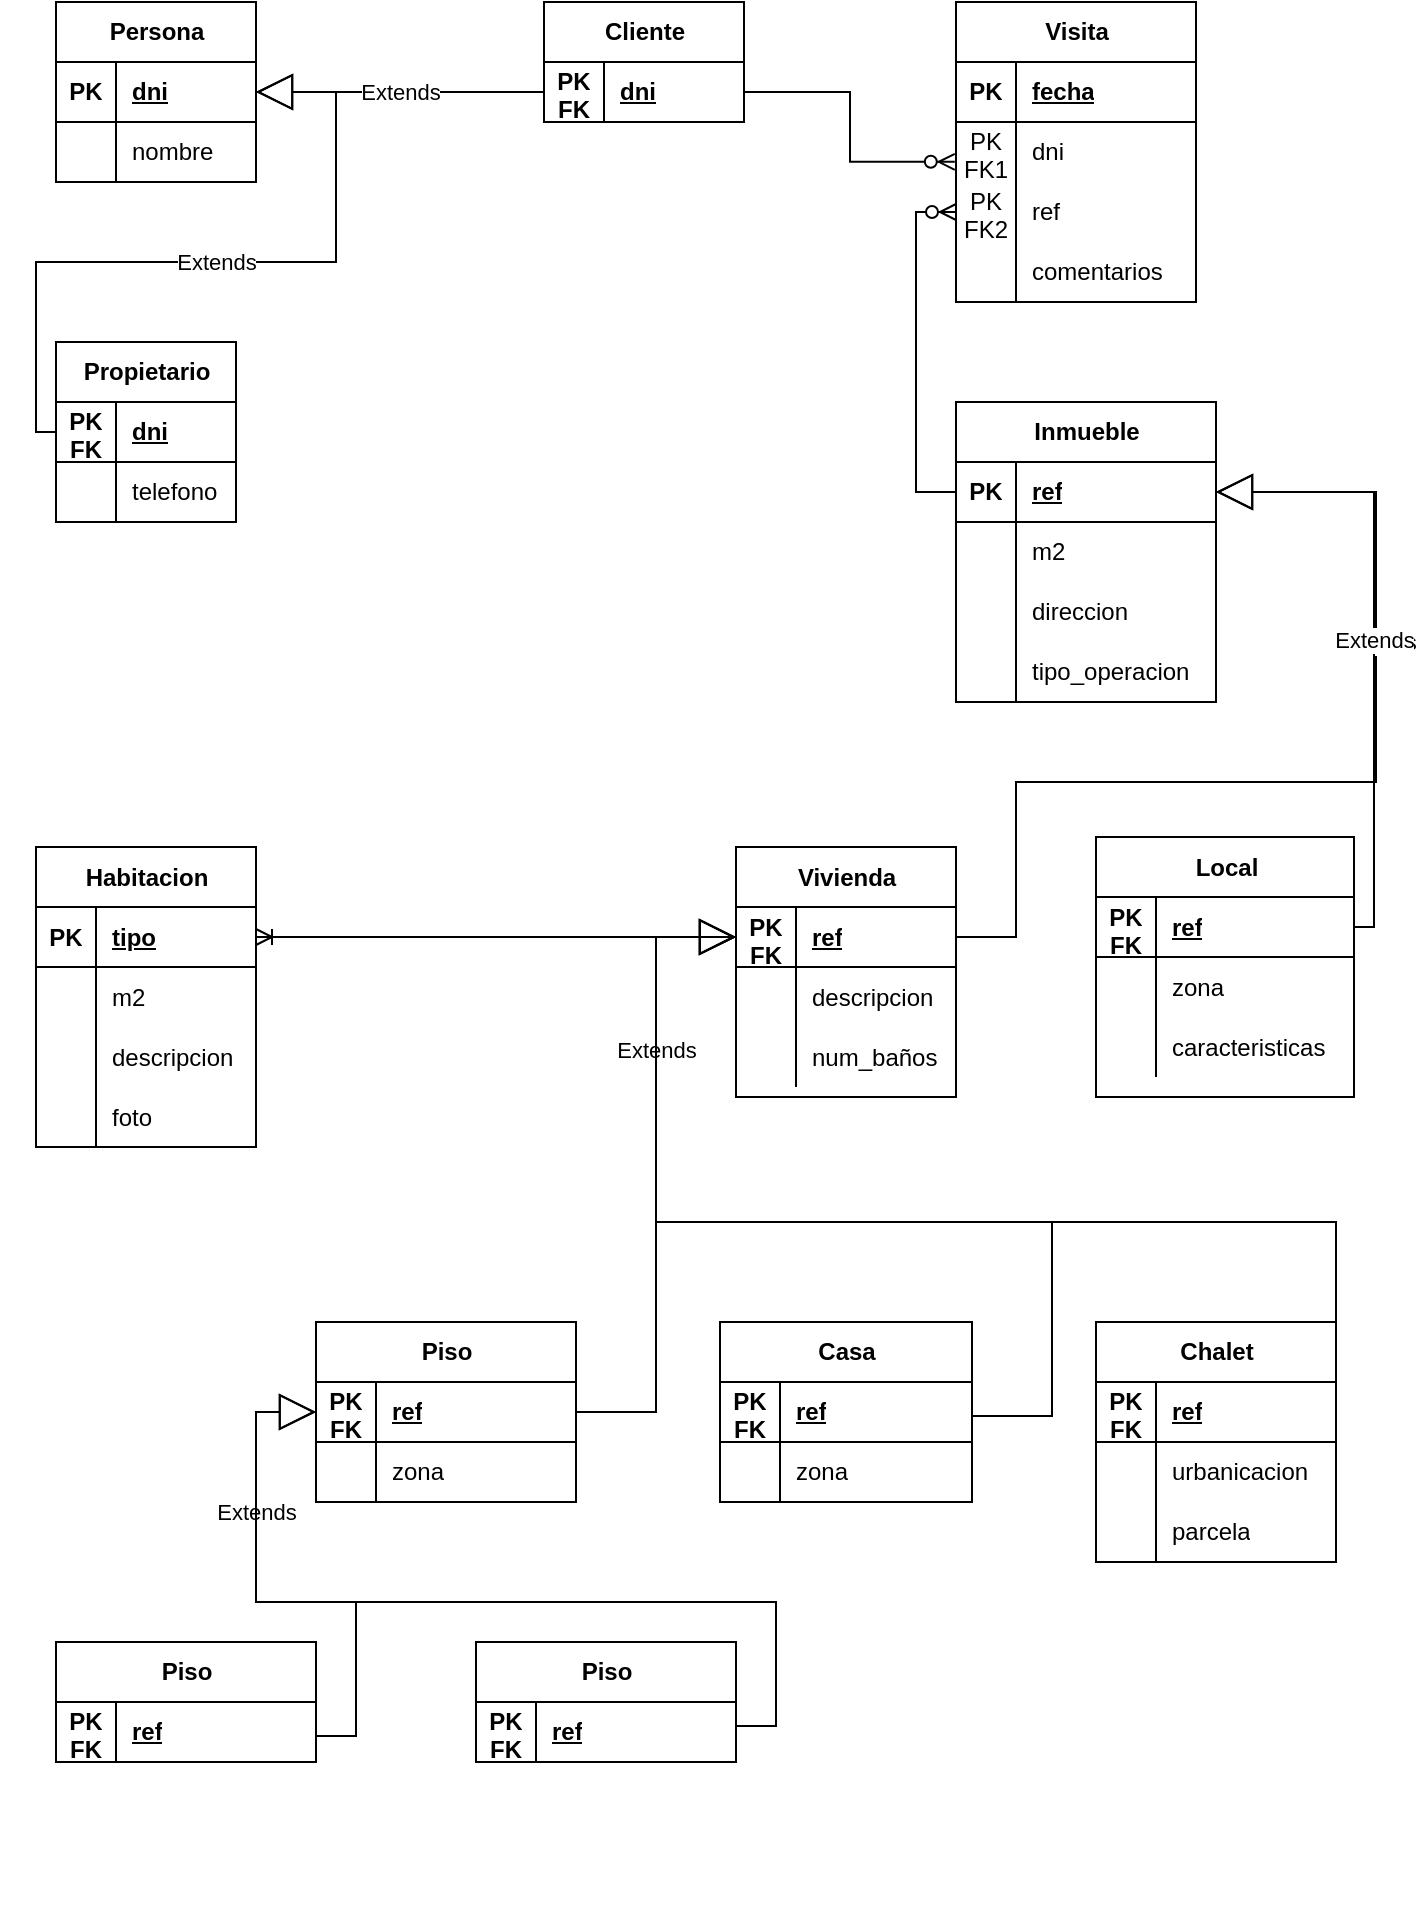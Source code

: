 <mxfile version="23.0.2" type="device">
  <diagram name="Página-1" id="tsBHy4iVRqpIgjlPDXtK">
    <mxGraphModel dx="688" dy="444" grid="1" gridSize="10" guides="1" tooltips="1" connect="1" arrows="1" fold="1" page="1" pageScale="1" pageWidth="827" pageHeight="1169" math="0" shadow="0">
      <root>
        <mxCell id="0" />
        <mxCell id="1" parent="0" />
        <mxCell id="NeUJ8IJ3buZJNbQySZlh-1" value="Cliente" style="shape=table;startSize=30;container=1;collapsible=1;childLayout=tableLayout;fixedRows=1;rowLines=0;fontStyle=1;align=center;resizeLast=1;html=1;" vertex="1" parent="1">
          <mxGeometry x="364" y="70" width="100" height="60" as="geometry" />
        </mxCell>
        <mxCell id="NeUJ8IJ3buZJNbQySZlh-2" value="" style="shape=tableRow;horizontal=0;startSize=0;swimlaneHead=0;swimlaneBody=0;fillColor=none;collapsible=0;dropTarget=0;points=[[0,0.5],[1,0.5]];portConstraint=eastwest;top=0;left=0;right=0;bottom=1;" vertex="1" parent="NeUJ8IJ3buZJNbQySZlh-1">
          <mxGeometry y="30" width="100" height="30" as="geometry" />
        </mxCell>
        <mxCell id="NeUJ8IJ3buZJNbQySZlh-3" value="PK&lt;br&gt;FK" style="shape=partialRectangle;connectable=0;fillColor=none;top=0;left=0;bottom=0;right=0;fontStyle=1;overflow=hidden;whiteSpace=wrap;html=1;" vertex="1" parent="NeUJ8IJ3buZJNbQySZlh-2">
          <mxGeometry width="30" height="30" as="geometry">
            <mxRectangle width="30" height="30" as="alternateBounds" />
          </mxGeometry>
        </mxCell>
        <mxCell id="NeUJ8IJ3buZJNbQySZlh-4" value="dni" style="shape=partialRectangle;connectable=0;fillColor=none;top=0;left=0;bottom=0;right=0;align=left;spacingLeft=6;fontStyle=5;overflow=hidden;whiteSpace=wrap;html=1;" vertex="1" parent="NeUJ8IJ3buZJNbQySZlh-2">
          <mxGeometry x="30" width="70" height="30" as="geometry">
            <mxRectangle width="70" height="30" as="alternateBounds" />
          </mxGeometry>
        </mxCell>
        <mxCell id="NeUJ8IJ3buZJNbQySZlh-14" value="Persona" style="shape=table;startSize=30;container=1;collapsible=1;childLayout=tableLayout;fixedRows=1;rowLines=0;fontStyle=1;align=center;resizeLast=1;html=1;" vertex="1" parent="1">
          <mxGeometry x="120" y="70" width="100" height="90" as="geometry" />
        </mxCell>
        <mxCell id="NeUJ8IJ3buZJNbQySZlh-15" value="" style="shape=tableRow;horizontal=0;startSize=0;swimlaneHead=0;swimlaneBody=0;fillColor=none;collapsible=0;dropTarget=0;points=[[0,0.5],[1,0.5]];portConstraint=eastwest;top=0;left=0;right=0;bottom=1;" vertex="1" parent="NeUJ8IJ3buZJNbQySZlh-14">
          <mxGeometry y="30" width="100" height="30" as="geometry" />
        </mxCell>
        <mxCell id="NeUJ8IJ3buZJNbQySZlh-16" value="PK" style="shape=partialRectangle;connectable=0;fillColor=none;top=0;left=0;bottom=0;right=0;fontStyle=1;overflow=hidden;whiteSpace=wrap;html=1;" vertex="1" parent="NeUJ8IJ3buZJNbQySZlh-15">
          <mxGeometry width="30" height="30" as="geometry">
            <mxRectangle width="30" height="30" as="alternateBounds" />
          </mxGeometry>
        </mxCell>
        <mxCell id="NeUJ8IJ3buZJNbQySZlh-17" value="dni" style="shape=partialRectangle;connectable=0;fillColor=none;top=0;left=0;bottom=0;right=0;align=left;spacingLeft=6;fontStyle=5;overflow=hidden;whiteSpace=wrap;html=1;" vertex="1" parent="NeUJ8IJ3buZJNbQySZlh-15">
          <mxGeometry x="30" width="70" height="30" as="geometry">
            <mxRectangle width="70" height="30" as="alternateBounds" />
          </mxGeometry>
        </mxCell>
        <mxCell id="NeUJ8IJ3buZJNbQySZlh-18" value="" style="shape=tableRow;horizontal=0;startSize=0;swimlaneHead=0;swimlaneBody=0;fillColor=none;collapsible=0;dropTarget=0;points=[[0,0.5],[1,0.5]];portConstraint=eastwest;top=0;left=0;right=0;bottom=0;" vertex="1" parent="NeUJ8IJ3buZJNbQySZlh-14">
          <mxGeometry y="60" width="100" height="30" as="geometry" />
        </mxCell>
        <mxCell id="NeUJ8IJ3buZJNbQySZlh-19" value="" style="shape=partialRectangle;connectable=0;fillColor=none;top=0;left=0;bottom=0;right=0;editable=1;overflow=hidden;whiteSpace=wrap;html=1;" vertex="1" parent="NeUJ8IJ3buZJNbQySZlh-18">
          <mxGeometry width="30" height="30" as="geometry">
            <mxRectangle width="30" height="30" as="alternateBounds" />
          </mxGeometry>
        </mxCell>
        <mxCell id="NeUJ8IJ3buZJNbQySZlh-20" value="nombre" style="shape=partialRectangle;connectable=0;fillColor=none;top=0;left=0;bottom=0;right=0;align=left;spacingLeft=6;overflow=hidden;whiteSpace=wrap;html=1;" vertex="1" parent="NeUJ8IJ3buZJNbQySZlh-18">
          <mxGeometry x="30" width="70" height="30" as="geometry">
            <mxRectangle width="70" height="30" as="alternateBounds" />
          </mxGeometry>
        </mxCell>
        <mxCell id="NeUJ8IJ3buZJNbQySZlh-27" value="Propietario" style="shape=table;startSize=30;container=1;collapsible=1;childLayout=tableLayout;fixedRows=1;rowLines=0;fontStyle=1;align=center;resizeLast=1;html=1;" vertex="1" parent="1">
          <mxGeometry x="120" y="240" width="90" height="90" as="geometry" />
        </mxCell>
        <mxCell id="NeUJ8IJ3buZJNbQySZlh-28" value="" style="shape=tableRow;horizontal=0;startSize=0;swimlaneHead=0;swimlaneBody=0;fillColor=none;collapsible=0;dropTarget=0;points=[[0,0.5],[1,0.5]];portConstraint=eastwest;top=0;left=0;right=0;bottom=1;" vertex="1" parent="NeUJ8IJ3buZJNbQySZlh-27">
          <mxGeometry y="30" width="90" height="30" as="geometry" />
        </mxCell>
        <mxCell id="NeUJ8IJ3buZJNbQySZlh-29" value="PK&lt;br&gt;FK" style="shape=partialRectangle;connectable=0;fillColor=none;top=0;left=0;bottom=0;right=0;fontStyle=1;overflow=hidden;whiteSpace=wrap;html=1;" vertex="1" parent="NeUJ8IJ3buZJNbQySZlh-28">
          <mxGeometry width="30" height="30" as="geometry">
            <mxRectangle width="30" height="30" as="alternateBounds" />
          </mxGeometry>
        </mxCell>
        <mxCell id="NeUJ8IJ3buZJNbQySZlh-30" value="dni" style="shape=partialRectangle;connectable=0;fillColor=none;top=0;left=0;bottom=0;right=0;align=left;spacingLeft=6;fontStyle=5;overflow=hidden;whiteSpace=wrap;html=1;" vertex="1" parent="NeUJ8IJ3buZJNbQySZlh-28">
          <mxGeometry x="30" width="60" height="30" as="geometry">
            <mxRectangle width="60" height="30" as="alternateBounds" />
          </mxGeometry>
        </mxCell>
        <mxCell id="NeUJ8IJ3buZJNbQySZlh-34" value="" style="shape=tableRow;horizontal=0;startSize=0;swimlaneHead=0;swimlaneBody=0;fillColor=none;collapsible=0;dropTarget=0;points=[[0,0.5],[1,0.5]];portConstraint=eastwest;top=0;left=0;right=0;bottom=0;" vertex="1" parent="NeUJ8IJ3buZJNbQySZlh-27">
          <mxGeometry y="60" width="90" height="30" as="geometry" />
        </mxCell>
        <mxCell id="NeUJ8IJ3buZJNbQySZlh-35" value="" style="shape=partialRectangle;connectable=0;fillColor=none;top=0;left=0;bottom=0;right=0;editable=1;overflow=hidden;whiteSpace=wrap;html=1;" vertex="1" parent="NeUJ8IJ3buZJNbQySZlh-34">
          <mxGeometry width="30" height="30" as="geometry">
            <mxRectangle width="30" height="30" as="alternateBounds" />
          </mxGeometry>
        </mxCell>
        <mxCell id="NeUJ8IJ3buZJNbQySZlh-36" value="telefono" style="shape=partialRectangle;connectable=0;fillColor=none;top=0;left=0;bottom=0;right=0;align=left;spacingLeft=6;overflow=hidden;whiteSpace=wrap;html=1;" vertex="1" parent="NeUJ8IJ3buZJNbQySZlh-34">
          <mxGeometry x="30" width="60" height="30" as="geometry">
            <mxRectangle width="60" height="30" as="alternateBounds" />
          </mxGeometry>
        </mxCell>
        <mxCell id="NeUJ8IJ3buZJNbQySZlh-40" value="Extends" style="endArrow=block;endSize=16;endFill=0;html=1;rounded=0;exitX=0;exitY=0.5;exitDx=0;exitDy=0;entryX=1;entryY=0.5;entryDx=0;entryDy=0;edgeStyle=orthogonalEdgeStyle;" edge="1" parent="1" source="NeUJ8IJ3buZJNbQySZlh-28" target="NeUJ8IJ3buZJNbQySZlh-15">
          <mxGeometry width="160" relative="1" as="geometry">
            <mxPoint x="230" y="200" as="sourcePoint" />
            <mxPoint x="390" y="200" as="targetPoint" />
            <Array as="points">
              <mxPoint x="110" y="285" />
              <mxPoint x="110" y="200" />
              <mxPoint x="260" y="200" />
              <mxPoint x="260" y="115" />
            </Array>
          </mxGeometry>
        </mxCell>
        <mxCell id="NeUJ8IJ3buZJNbQySZlh-41" value="Extends" style="endArrow=block;endSize=16;endFill=0;html=1;rounded=0;exitX=0;exitY=0.5;exitDx=0;exitDy=0;entryX=1;entryY=0.5;entryDx=0;entryDy=0;" edge="1" parent="1" source="NeUJ8IJ3buZJNbQySZlh-2" target="NeUJ8IJ3buZJNbQySZlh-15">
          <mxGeometry width="160" relative="1" as="geometry">
            <mxPoint x="230" y="200" as="sourcePoint" />
            <mxPoint x="390" y="200" as="targetPoint" />
          </mxGeometry>
        </mxCell>
        <mxCell id="NeUJ8IJ3buZJNbQySZlh-42" value="Visita" style="shape=table;startSize=30;container=1;collapsible=1;childLayout=tableLayout;fixedRows=1;rowLines=0;fontStyle=1;align=center;resizeLast=1;html=1;" vertex="1" parent="1">
          <mxGeometry x="570" y="70" width="120" height="150" as="geometry" />
        </mxCell>
        <mxCell id="NeUJ8IJ3buZJNbQySZlh-43" value="" style="shape=tableRow;horizontal=0;startSize=0;swimlaneHead=0;swimlaneBody=0;fillColor=none;collapsible=0;dropTarget=0;points=[[0,0.5],[1,0.5]];portConstraint=eastwest;top=0;left=0;right=0;bottom=1;" vertex="1" parent="NeUJ8IJ3buZJNbQySZlh-42">
          <mxGeometry y="30" width="120" height="30" as="geometry" />
        </mxCell>
        <mxCell id="NeUJ8IJ3buZJNbQySZlh-44" value="PK" style="shape=partialRectangle;connectable=0;fillColor=none;top=0;left=0;bottom=0;right=0;fontStyle=1;overflow=hidden;whiteSpace=wrap;html=1;" vertex="1" parent="NeUJ8IJ3buZJNbQySZlh-43">
          <mxGeometry width="30" height="30" as="geometry">
            <mxRectangle width="30" height="30" as="alternateBounds" />
          </mxGeometry>
        </mxCell>
        <mxCell id="NeUJ8IJ3buZJNbQySZlh-45" value="fecha" style="shape=partialRectangle;connectable=0;fillColor=none;top=0;left=0;bottom=0;right=0;align=left;spacingLeft=6;fontStyle=5;overflow=hidden;whiteSpace=wrap;html=1;" vertex="1" parent="NeUJ8IJ3buZJNbQySZlh-43">
          <mxGeometry x="30" width="90" height="30" as="geometry">
            <mxRectangle width="90" height="30" as="alternateBounds" />
          </mxGeometry>
        </mxCell>
        <mxCell id="NeUJ8IJ3buZJNbQySZlh-46" value="" style="shape=tableRow;horizontal=0;startSize=0;swimlaneHead=0;swimlaneBody=0;fillColor=none;collapsible=0;dropTarget=0;points=[[0,0.5],[1,0.5]];portConstraint=eastwest;top=0;left=0;right=0;bottom=0;" vertex="1" parent="NeUJ8IJ3buZJNbQySZlh-42">
          <mxGeometry y="60" width="120" height="30" as="geometry" />
        </mxCell>
        <mxCell id="NeUJ8IJ3buZJNbQySZlh-47" value="PK&lt;br&gt;FK1" style="shape=partialRectangle;connectable=0;fillColor=none;top=0;left=0;bottom=0;right=0;editable=1;overflow=hidden;whiteSpace=wrap;html=1;" vertex="1" parent="NeUJ8IJ3buZJNbQySZlh-46">
          <mxGeometry width="30" height="30" as="geometry">
            <mxRectangle width="30" height="30" as="alternateBounds" />
          </mxGeometry>
        </mxCell>
        <mxCell id="NeUJ8IJ3buZJNbQySZlh-48" value="dni" style="shape=partialRectangle;connectable=0;fillColor=none;top=0;left=0;bottom=0;right=0;align=left;spacingLeft=6;overflow=hidden;whiteSpace=wrap;html=1;" vertex="1" parent="NeUJ8IJ3buZJNbQySZlh-46">
          <mxGeometry x="30" width="90" height="30" as="geometry">
            <mxRectangle width="90" height="30" as="alternateBounds" />
          </mxGeometry>
        </mxCell>
        <mxCell id="NeUJ8IJ3buZJNbQySZlh-49" value="" style="shape=tableRow;horizontal=0;startSize=0;swimlaneHead=0;swimlaneBody=0;fillColor=none;collapsible=0;dropTarget=0;points=[[0,0.5],[1,0.5]];portConstraint=eastwest;top=0;left=0;right=0;bottom=0;" vertex="1" parent="NeUJ8IJ3buZJNbQySZlh-42">
          <mxGeometry y="90" width="120" height="30" as="geometry" />
        </mxCell>
        <mxCell id="NeUJ8IJ3buZJNbQySZlh-50" value="PK&lt;br&gt;FK2" style="shape=partialRectangle;connectable=0;fillColor=none;top=0;left=0;bottom=0;right=0;editable=1;overflow=hidden;whiteSpace=wrap;html=1;" vertex="1" parent="NeUJ8IJ3buZJNbQySZlh-49">
          <mxGeometry width="30" height="30" as="geometry">
            <mxRectangle width="30" height="30" as="alternateBounds" />
          </mxGeometry>
        </mxCell>
        <mxCell id="NeUJ8IJ3buZJNbQySZlh-51" value="ref" style="shape=partialRectangle;connectable=0;fillColor=none;top=0;left=0;bottom=0;right=0;align=left;spacingLeft=6;overflow=hidden;whiteSpace=wrap;html=1;" vertex="1" parent="NeUJ8IJ3buZJNbQySZlh-49">
          <mxGeometry x="30" width="90" height="30" as="geometry">
            <mxRectangle width="90" height="30" as="alternateBounds" />
          </mxGeometry>
        </mxCell>
        <mxCell id="NeUJ8IJ3buZJNbQySZlh-52" value="" style="shape=tableRow;horizontal=0;startSize=0;swimlaneHead=0;swimlaneBody=0;fillColor=none;collapsible=0;dropTarget=0;points=[[0,0.5],[1,0.5]];portConstraint=eastwest;top=0;left=0;right=0;bottom=0;" vertex="1" parent="NeUJ8IJ3buZJNbQySZlh-42">
          <mxGeometry y="120" width="120" height="30" as="geometry" />
        </mxCell>
        <mxCell id="NeUJ8IJ3buZJNbQySZlh-53" value="" style="shape=partialRectangle;connectable=0;fillColor=none;top=0;left=0;bottom=0;right=0;editable=1;overflow=hidden;whiteSpace=wrap;html=1;" vertex="1" parent="NeUJ8IJ3buZJNbQySZlh-52">
          <mxGeometry width="30" height="30" as="geometry">
            <mxRectangle width="30" height="30" as="alternateBounds" />
          </mxGeometry>
        </mxCell>
        <mxCell id="NeUJ8IJ3buZJNbQySZlh-54" value="comentarios" style="shape=partialRectangle;connectable=0;fillColor=none;top=0;left=0;bottom=0;right=0;align=left;spacingLeft=6;overflow=hidden;whiteSpace=wrap;html=1;" vertex="1" parent="NeUJ8IJ3buZJNbQySZlh-52">
          <mxGeometry x="30" width="90" height="30" as="geometry">
            <mxRectangle width="90" height="30" as="alternateBounds" />
          </mxGeometry>
        </mxCell>
        <mxCell id="NeUJ8IJ3buZJNbQySZlh-55" value="Inmueble" style="shape=table;startSize=30;container=1;collapsible=1;childLayout=tableLayout;fixedRows=1;rowLines=0;fontStyle=1;align=center;resizeLast=1;html=1;" vertex="1" parent="1">
          <mxGeometry x="570" y="270" width="130" height="150" as="geometry" />
        </mxCell>
        <mxCell id="NeUJ8IJ3buZJNbQySZlh-56" value="" style="shape=tableRow;horizontal=0;startSize=0;swimlaneHead=0;swimlaneBody=0;fillColor=none;collapsible=0;dropTarget=0;points=[[0,0.5],[1,0.5]];portConstraint=eastwest;top=0;left=0;right=0;bottom=1;" vertex="1" parent="NeUJ8IJ3buZJNbQySZlh-55">
          <mxGeometry y="30" width="130" height="30" as="geometry" />
        </mxCell>
        <mxCell id="NeUJ8IJ3buZJNbQySZlh-57" value="PK" style="shape=partialRectangle;connectable=0;fillColor=none;top=0;left=0;bottom=0;right=0;fontStyle=1;overflow=hidden;whiteSpace=wrap;html=1;" vertex="1" parent="NeUJ8IJ3buZJNbQySZlh-56">
          <mxGeometry width="30" height="30" as="geometry">
            <mxRectangle width="30" height="30" as="alternateBounds" />
          </mxGeometry>
        </mxCell>
        <mxCell id="NeUJ8IJ3buZJNbQySZlh-58" value="ref" style="shape=partialRectangle;connectable=0;fillColor=none;top=0;left=0;bottom=0;right=0;align=left;spacingLeft=6;fontStyle=5;overflow=hidden;whiteSpace=wrap;html=1;" vertex="1" parent="NeUJ8IJ3buZJNbQySZlh-56">
          <mxGeometry x="30" width="100" height="30" as="geometry">
            <mxRectangle width="100" height="30" as="alternateBounds" />
          </mxGeometry>
        </mxCell>
        <mxCell id="NeUJ8IJ3buZJNbQySZlh-59" value="" style="shape=tableRow;horizontal=0;startSize=0;swimlaneHead=0;swimlaneBody=0;fillColor=none;collapsible=0;dropTarget=0;points=[[0,0.5],[1,0.5]];portConstraint=eastwest;top=0;left=0;right=0;bottom=0;" vertex="1" parent="NeUJ8IJ3buZJNbQySZlh-55">
          <mxGeometry y="60" width="130" height="30" as="geometry" />
        </mxCell>
        <mxCell id="NeUJ8IJ3buZJNbQySZlh-60" value="" style="shape=partialRectangle;connectable=0;fillColor=none;top=0;left=0;bottom=0;right=0;editable=1;overflow=hidden;whiteSpace=wrap;html=1;" vertex="1" parent="NeUJ8IJ3buZJNbQySZlh-59">
          <mxGeometry width="30" height="30" as="geometry">
            <mxRectangle width="30" height="30" as="alternateBounds" />
          </mxGeometry>
        </mxCell>
        <mxCell id="NeUJ8IJ3buZJNbQySZlh-61" value="m2" style="shape=partialRectangle;connectable=0;fillColor=none;top=0;left=0;bottom=0;right=0;align=left;spacingLeft=6;overflow=hidden;whiteSpace=wrap;html=1;" vertex="1" parent="NeUJ8IJ3buZJNbQySZlh-59">
          <mxGeometry x="30" width="100" height="30" as="geometry">
            <mxRectangle width="100" height="30" as="alternateBounds" />
          </mxGeometry>
        </mxCell>
        <mxCell id="NeUJ8IJ3buZJNbQySZlh-62" value="" style="shape=tableRow;horizontal=0;startSize=0;swimlaneHead=0;swimlaneBody=0;fillColor=none;collapsible=0;dropTarget=0;points=[[0,0.5],[1,0.5]];portConstraint=eastwest;top=0;left=0;right=0;bottom=0;" vertex="1" parent="NeUJ8IJ3buZJNbQySZlh-55">
          <mxGeometry y="90" width="130" height="30" as="geometry" />
        </mxCell>
        <mxCell id="NeUJ8IJ3buZJNbQySZlh-63" value="" style="shape=partialRectangle;connectable=0;fillColor=none;top=0;left=0;bottom=0;right=0;editable=1;overflow=hidden;whiteSpace=wrap;html=1;" vertex="1" parent="NeUJ8IJ3buZJNbQySZlh-62">
          <mxGeometry width="30" height="30" as="geometry">
            <mxRectangle width="30" height="30" as="alternateBounds" />
          </mxGeometry>
        </mxCell>
        <mxCell id="NeUJ8IJ3buZJNbQySZlh-64" value="direccion" style="shape=partialRectangle;connectable=0;fillColor=none;top=0;left=0;bottom=0;right=0;align=left;spacingLeft=6;overflow=hidden;whiteSpace=wrap;html=1;" vertex="1" parent="NeUJ8IJ3buZJNbQySZlh-62">
          <mxGeometry x="30" width="100" height="30" as="geometry">
            <mxRectangle width="100" height="30" as="alternateBounds" />
          </mxGeometry>
        </mxCell>
        <mxCell id="NeUJ8IJ3buZJNbQySZlh-65" value="" style="shape=tableRow;horizontal=0;startSize=0;swimlaneHead=0;swimlaneBody=0;fillColor=none;collapsible=0;dropTarget=0;points=[[0,0.5],[1,0.5]];portConstraint=eastwest;top=0;left=0;right=0;bottom=0;" vertex="1" parent="NeUJ8IJ3buZJNbQySZlh-55">
          <mxGeometry y="120" width="130" height="30" as="geometry" />
        </mxCell>
        <mxCell id="NeUJ8IJ3buZJNbQySZlh-66" value="" style="shape=partialRectangle;connectable=0;fillColor=none;top=0;left=0;bottom=0;right=0;editable=1;overflow=hidden;whiteSpace=wrap;html=1;" vertex="1" parent="NeUJ8IJ3buZJNbQySZlh-65">
          <mxGeometry width="30" height="30" as="geometry">
            <mxRectangle width="30" height="30" as="alternateBounds" />
          </mxGeometry>
        </mxCell>
        <mxCell id="NeUJ8IJ3buZJNbQySZlh-67" value="tipo_operacion" style="shape=partialRectangle;connectable=0;fillColor=none;top=0;left=0;bottom=0;right=0;align=left;spacingLeft=6;overflow=hidden;whiteSpace=wrap;html=1;" vertex="1" parent="NeUJ8IJ3buZJNbQySZlh-65">
          <mxGeometry x="30" width="100" height="30" as="geometry">
            <mxRectangle width="100" height="30" as="alternateBounds" />
          </mxGeometry>
        </mxCell>
        <mxCell id="NeUJ8IJ3buZJNbQySZlh-68" value="" style="edgeStyle=orthogonalEdgeStyle;fontSize=12;html=1;endArrow=ERzeroToMany;endFill=1;rounded=0;exitX=0;exitY=0.5;exitDx=0;exitDy=0;entryX=0;entryY=0.5;entryDx=0;entryDy=0;" edge="1" parent="1" source="NeUJ8IJ3buZJNbQySZlh-56" target="NeUJ8IJ3buZJNbQySZlh-49">
          <mxGeometry width="100" height="100" relative="1" as="geometry">
            <mxPoint x="260" y="250" as="sourcePoint" />
            <mxPoint x="380" y="230" as="targetPoint" />
            <Array as="points">
              <mxPoint x="550" y="315" />
              <mxPoint x="550" y="175" />
            </Array>
          </mxGeometry>
        </mxCell>
        <mxCell id="NeUJ8IJ3buZJNbQySZlh-70" value="" style="edgeStyle=orthogonalEdgeStyle;fontSize=12;html=1;endArrow=ERzeroToMany;endFill=1;rounded=0;exitX=1;exitY=0.5;exitDx=0;exitDy=0;entryX=-0.005;entryY=0.663;entryDx=0;entryDy=0;entryPerimeter=0;" edge="1" parent="1" source="NeUJ8IJ3buZJNbQySZlh-2" target="NeUJ8IJ3buZJNbQySZlh-46">
          <mxGeometry width="100" height="100" relative="1" as="geometry">
            <mxPoint x="390" y="290" as="sourcePoint" />
            <mxPoint x="530" y="160" as="targetPoint" />
          </mxGeometry>
        </mxCell>
        <mxCell id="NeUJ8IJ3buZJNbQySZlh-71" value="Local" style="shape=table;startSize=30;container=1;collapsible=1;childLayout=tableLayout;fixedRows=1;rowLines=0;fontStyle=1;align=center;resizeLast=1;html=1;" vertex="1" parent="1">
          <mxGeometry x="640" y="487.5" width="129" height="130" as="geometry" />
        </mxCell>
        <mxCell id="NeUJ8IJ3buZJNbQySZlh-72" value="" style="shape=tableRow;horizontal=0;startSize=0;swimlaneHead=0;swimlaneBody=0;fillColor=none;collapsible=0;dropTarget=0;points=[[0,0.5],[1,0.5]];portConstraint=eastwest;top=0;left=0;right=0;bottom=1;" vertex="1" parent="NeUJ8IJ3buZJNbQySZlh-71">
          <mxGeometry y="30" width="129" height="30" as="geometry" />
        </mxCell>
        <mxCell id="NeUJ8IJ3buZJNbQySZlh-73" value="PK&lt;br&gt;FK" style="shape=partialRectangle;connectable=0;fillColor=none;top=0;left=0;bottom=0;right=0;fontStyle=1;overflow=hidden;whiteSpace=wrap;html=1;" vertex="1" parent="NeUJ8IJ3buZJNbQySZlh-72">
          <mxGeometry width="30" height="30" as="geometry">
            <mxRectangle width="30" height="30" as="alternateBounds" />
          </mxGeometry>
        </mxCell>
        <mxCell id="NeUJ8IJ3buZJNbQySZlh-74" value="ref" style="shape=partialRectangle;connectable=0;fillColor=none;top=0;left=0;bottom=0;right=0;align=left;spacingLeft=6;fontStyle=5;overflow=hidden;whiteSpace=wrap;html=1;" vertex="1" parent="NeUJ8IJ3buZJNbQySZlh-72">
          <mxGeometry x="30" width="99" height="30" as="geometry">
            <mxRectangle width="99" height="30" as="alternateBounds" />
          </mxGeometry>
        </mxCell>
        <mxCell id="NeUJ8IJ3buZJNbQySZlh-75" value="" style="shape=tableRow;horizontal=0;startSize=0;swimlaneHead=0;swimlaneBody=0;fillColor=none;collapsible=0;dropTarget=0;points=[[0,0.5],[1,0.5]];portConstraint=eastwest;top=0;left=0;right=0;bottom=0;" vertex="1" parent="NeUJ8IJ3buZJNbQySZlh-71">
          <mxGeometry y="60" width="129" height="30" as="geometry" />
        </mxCell>
        <mxCell id="NeUJ8IJ3buZJNbQySZlh-76" value="" style="shape=partialRectangle;connectable=0;fillColor=none;top=0;left=0;bottom=0;right=0;editable=1;overflow=hidden;whiteSpace=wrap;html=1;" vertex="1" parent="NeUJ8IJ3buZJNbQySZlh-75">
          <mxGeometry width="30" height="30" as="geometry">
            <mxRectangle width="30" height="30" as="alternateBounds" />
          </mxGeometry>
        </mxCell>
        <mxCell id="NeUJ8IJ3buZJNbQySZlh-77" value="zona" style="shape=partialRectangle;connectable=0;fillColor=none;top=0;left=0;bottom=0;right=0;align=left;spacingLeft=6;overflow=hidden;whiteSpace=wrap;html=1;" vertex="1" parent="NeUJ8IJ3buZJNbQySZlh-75">
          <mxGeometry x="30" width="99" height="30" as="geometry">
            <mxRectangle width="99" height="30" as="alternateBounds" />
          </mxGeometry>
        </mxCell>
        <mxCell id="NeUJ8IJ3buZJNbQySZlh-78" value="" style="shape=tableRow;horizontal=0;startSize=0;swimlaneHead=0;swimlaneBody=0;fillColor=none;collapsible=0;dropTarget=0;points=[[0,0.5],[1,0.5]];portConstraint=eastwest;top=0;left=0;right=0;bottom=0;" vertex="1" parent="NeUJ8IJ3buZJNbQySZlh-71">
          <mxGeometry y="90" width="129" height="30" as="geometry" />
        </mxCell>
        <mxCell id="NeUJ8IJ3buZJNbQySZlh-79" value="" style="shape=partialRectangle;connectable=0;fillColor=none;top=0;left=0;bottom=0;right=0;editable=1;overflow=hidden;whiteSpace=wrap;html=1;" vertex="1" parent="NeUJ8IJ3buZJNbQySZlh-78">
          <mxGeometry width="30" height="30" as="geometry">
            <mxRectangle width="30" height="30" as="alternateBounds" />
          </mxGeometry>
        </mxCell>
        <mxCell id="NeUJ8IJ3buZJNbQySZlh-80" value="caracteristicas" style="shape=partialRectangle;connectable=0;fillColor=none;top=0;left=0;bottom=0;right=0;align=left;spacingLeft=6;overflow=hidden;whiteSpace=wrap;html=1;" vertex="1" parent="NeUJ8IJ3buZJNbQySZlh-78">
          <mxGeometry x="30" width="99" height="30" as="geometry">
            <mxRectangle width="99" height="30" as="alternateBounds" />
          </mxGeometry>
        </mxCell>
        <mxCell id="NeUJ8IJ3buZJNbQySZlh-84" value="Vivienda" style="shape=table;startSize=30;container=1;collapsible=1;childLayout=tableLayout;fixedRows=1;rowLines=0;fontStyle=1;align=center;resizeLast=1;html=1;" vertex="1" parent="1">
          <mxGeometry x="460" y="492.5" width="110" height="125" as="geometry" />
        </mxCell>
        <mxCell id="NeUJ8IJ3buZJNbQySZlh-85" value="" style="shape=tableRow;horizontal=0;startSize=0;swimlaneHead=0;swimlaneBody=0;fillColor=none;collapsible=0;dropTarget=0;points=[[0,0.5],[1,0.5]];portConstraint=eastwest;top=0;left=0;right=0;bottom=1;" vertex="1" parent="NeUJ8IJ3buZJNbQySZlh-84">
          <mxGeometry y="30" width="110" height="30" as="geometry" />
        </mxCell>
        <mxCell id="NeUJ8IJ3buZJNbQySZlh-86" value="PK&lt;br&gt;FK" style="shape=partialRectangle;connectable=0;fillColor=none;top=0;left=0;bottom=0;right=0;fontStyle=1;overflow=hidden;whiteSpace=wrap;html=1;" vertex="1" parent="NeUJ8IJ3buZJNbQySZlh-85">
          <mxGeometry width="30" height="30" as="geometry">
            <mxRectangle width="30" height="30" as="alternateBounds" />
          </mxGeometry>
        </mxCell>
        <mxCell id="NeUJ8IJ3buZJNbQySZlh-87" value="ref" style="shape=partialRectangle;connectable=0;fillColor=none;top=0;left=0;bottom=0;right=0;align=left;spacingLeft=6;fontStyle=5;overflow=hidden;whiteSpace=wrap;html=1;" vertex="1" parent="NeUJ8IJ3buZJNbQySZlh-85">
          <mxGeometry x="30" width="80" height="30" as="geometry">
            <mxRectangle width="80" height="30" as="alternateBounds" />
          </mxGeometry>
        </mxCell>
        <mxCell id="NeUJ8IJ3buZJNbQySZlh-88" value="" style="shape=tableRow;horizontal=0;startSize=0;swimlaneHead=0;swimlaneBody=0;fillColor=none;collapsible=0;dropTarget=0;points=[[0,0.5],[1,0.5]];portConstraint=eastwest;top=0;left=0;right=0;bottom=0;" vertex="1" parent="NeUJ8IJ3buZJNbQySZlh-84">
          <mxGeometry y="60" width="110" height="30" as="geometry" />
        </mxCell>
        <mxCell id="NeUJ8IJ3buZJNbQySZlh-89" value="" style="shape=partialRectangle;connectable=0;fillColor=none;top=0;left=0;bottom=0;right=0;editable=1;overflow=hidden;whiteSpace=wrap;html=1;" vertex="1" parent="NeUJ8IJ3buZJNbQySZlh-88">
          <mxGeometry width="30" height="30" as="geometry">
            <mxRectangle width="30" height="30" as="alternateBounds" />
          </mxGeometry>
        </mxCell>
        <mxCell id="NeUJ8IJ3buZJNbQySZlh-90" value="descripcion" style="shape=partialRectangle;connectable=0;fillColor=none;top=0;left=0;bottom=0;right=0;align=left;spacingLeft=6;overflow=hidden;whiteSpace=wrap;html=1;" vertex="1" parent="NeUJ8IJ3buZJNbQySZlh-88">
          <mxGeometry x="30" width="80" height="30" as="geometry">
            <mxRectangle width="80" height="30" as="alternateBounds" />
          </mxGeometry>
        </mxCell>
        <mxCell id="NeUJ8IJ3buZJNbQySZlh-91" value="" style="shape=tableRow;horizontal=0;startSize=0;swimlaneHead=0;swimlaneBody=0;fillColor=none;collapsible=0;dropTarget=0;points=[[0,0.5],[1,0.5]];portConstraint=eastwest;top=0;left=0;right=0;bottom=0;" vertex="1" parent="NeUJ8IJ3buZJNbQySZlh-84">
          <mxGeometry y="90" width="110" height="30" as="geometry" />
        </mxCell>
        <mxCell id="NeUJ8IJ3buZJNbQySZlh-92" value="" style="shape=partialRectangle;connectable=0;fillColor=none;top=0;left=0;bottom=0;right=0;editable=1;overflow=hidden;whiteSpace=wrap;html=1;" vertex="1" parent="NeUJ8IJ3buZJNbQySZlh-91">
          <mxGeometry width="30" height="30" as="geometry">
            <mxRectangle width="30" height="30" as="alternateBounds" />
          </mxGeometry>
        </mxCell>
        <mxCell id="NeUJ8IJ3buZJNbQySZlh-93" value="num_baños" style="shape=partialRectangle;connectable=0;fillColor=none;top=0;left=0;bottom=0;right=0;align=left;spacingLeft=6;overflow=hidden;whiteSpace=wrap;html=1;" vertex="1" parent="NeUJ8IJ3buZJNbQySZlh-91">
          <mxGeometry x="30" width="80" height="30" as="geometry">
            <mxRectangle width="80" height="30" as="alternateBounds" />
          </mxGeometry>
        </mxCell>
        <mxCell id="NeUJ8IJ3buZJNbQySZlh-97" value="Habitacion" style="shape=table;startSize=30;container=1;collapsible=1;childLayout=tableLayout;fixedRows=1;rowLines=0;fontStyle=1;align=center;resizeLast=1;html=1;" vertex="1" parent="1">
          <mxGeometry x="110" y="492.5" width="110" height="150" as="geometry" />
        </mxCell>
        <mxCell id="NeUJ8IJ3buZJNbQySZlh-98" value="" style="shape=tableRow;horizontal=0;startSize=0;swimlaneHead=0;swimlaneBody=0;fillColor=none;collapsible=0;dropTarget=0;points=[[0,0.5],[1,0.5]];portConstraint=eastwest;top=0;left=0;right=0;bottom=1;" vertex="1" parent="NeUJ8IJ3buZJNbQySZlh-97">
          <mxGeometry y="30" width="110" height="30" as="geometry" />
        </mxCell>
        <mxCell id="NeUJ8IJ3buZJNbQySZlh-99" value="PK" style="shape=partialRectangle;connectable=0;fillColor=none;top=0;left=0;bottom=0;right=0;fontStyle=1;overflow=hidden;whiteSpace=wrap;html=1;" vertex="1" parent="NeUJ8IJ3buZJNbQySZlh-98">
          <mxGeometry width="30" height="30" as="geometry">
            <mxRectangle width="30" height="30" as="alternateBounds" />
          </mxGeometry>
        </mxCell>
        <mxCell id="NeUJ8IJ3buZJNbQySZlh-100" value="tipo" style="shape=partialRectangle;connectable=0;fillColor=none;top=0;left=0;bottom=0;right=0;align=left;spacingLeft=6;fontStyle=5;overflow=hidden;whiteSpace=wrap;html=1;" vertex="1" parent="NeUJ8IJ3buZJNbQySZlh-98">
          <mxGeometry x="30" width="80" height="30" as="geometry">
            <mxRectangle width="80" height="30" as="alternateBounds" />
          </mxGeometry>
        </mxCell>
        <mxCell id="NeUJ8IJ3buZJNbQySZlh-101" value="" style="shape=tableRow;horizontal=0;startSize=0;swimlaneHead=0;swimlaneBody=0;fillColor=none;collapsible=0;dropTarget=0;points=[[0,0.5],[1,0.5]];portConstraint=eastwest;top=0;left=0;right=0;bottom=0;" vertex="1" parent="NeUJ8IJ3buZJNbQySZlh-97">
          <mxGeometry y="60" width="110" height="30" as="geometry" />
        </mxCell>
        <mxCell id="NeUJ8IJ3buZJNbQySZlh-102" value="" style="shape=partialRectangle;connectable=0;fillColor=none;top=0;left=0;bottom=0;right=0;editable=1;overflow=hidden;whiteSpace=wrap;html=1;" vertex="1" parent="NeUJ8IJ3buZJNbQySZlh-101">
          <mxGeometry width="30" height="30" as="geometry">
            <mxRectangle width="30" height="30" as="alternateBounds" />
          </mxGeometry>
        </mxCell>
        <mxCell id="NeUJ8IJ3buZJNbQySZlh-103" value="m2" style="shape=partialRectangle;connectable=0;fillColor=none;top=0;left=0;bottom=0;right=0;align=left;spacingLeft=6;overflow=hidden;whiteSpace=wrap;html=1;" vertex="1" parent="NeUJ8IJ3buZJNbQySZlh-101">
          <mxGeometry x="30" width="80" height="30" as="geometry">
            <mxRectangle width="80" height="30" as="alternateBounds" />
          </mxGeometry>
        </mxCell>
        <mxCell id="NeUJ8IJ3buZJNbQySZlh-104" value="" style="shape=tableRow;horizontal=0;startSize=0;swimlaneHead=0;swimlaneBody=0;fillColor=none;collapsible=0;dropTarget=0;points=[[0,0.5],[1,0.5]];portConstraint=eastwest;top=0;left=0;right=0;bottom=0;" vertex="1" parent="NeUJ8IJ3buZJNbQySZlh-97">
          <mxGeometry y="90" width="110" height="30" as="geometry" />
        </mxCell>
        <mxCell id="NeUJ8IJ3buZJNbQySZlh-105" value="" style="shape=partialRectangle;connectable=0;fillColor=none;top=0;left=0;bottom=0;right=0;editable=1;overflow=hidden;whiteSpace=wrap;html=1;" vertex="1" parent="NeUJ8IJ3buZJNbQySZlh-104">
          <mxGeometry width="30" height="30" as="geometry">
            <mxRectangle width="30" height="30" as="alternateBounds" />
          </mxGeometry>
        </mxCell>
        <mxCell id="NeUJ8IJ3buZJNbQySZlh-106" value="descripcion" style="shape=partialRectangle;connectable=0;fillColor=none;top=0;left=0;bottom=0;right=0;align=left;spacingLeft=6;overflow=hidden;whiteSpace=wrap;html=1;" vertex="1" parent="NeUJ8IJ3buZJNbQySZlh-104">
          <mxGeometry x="30" width="80" height="30" as="geometry">
            <mxRectangle width="80" height="30" as="alternateBounds" />
          </mxGeometry>
        </mxCell>
        <mxCell id="NeUJ8IJ3buZJNbQySZlh-107" value="" style="shape=tableRow;horizontal=0;startSize=0;swimlaneHead=0;swimlaneBody=0;fillColor=none;collapsible=0;dropTarget=0;points=[[0,0.5],[1,0.5]];portConstraint=eastwest;top=0;left=0;right=0;bottom=0;" vertex="1" parent="NeUJ8IJ3buZJNbQySZlh-97">
          <mxGeometry y="120" width="110" height="30" as="geometry" />
        </mxCell>
        <mxCell id="NeUJ8IJ3buZJNbQySZlh-108" value="" style="shape=partialRectangle;connectable=0;fillColor=none;top=0;left=0;bottom=0;right=0;editable=1;overflow=hidden;whiteSpace=wrap;html=1;" vertex="1" parent="NeUJ8IJ3buZJNbQySZlh-107">
          <mxGeometry width="30" height="30" as="geometry">
            <mxRectangle width="30" height="30" as="alternateBounds" />
          </mxGeometry>
        </mxCell>
        <mxCell id="NeUJ8IJ3buZJNbQySZlh-109" value="foto" style="shape=partialRectangle;connectable=0;fillColor=none;top=0;left=0;bottom=0;right=0;align=left;spacingLeft=6;overflow=hidden;whiteSpace=wrap;html=1;" vertex="1" parent="NeUJ8IJ3buZJNbQySZlh-107">
          <mxGeometry x="30" width="80" height="30" as="geometry">
            <mxRectangle width="80" height="30" as="alternateBounds" />
          </mxGeometry>
        </mxCell>
        <mxCell id="NeUJ8IJ3buZJNbQySZlh-110" value="Extends" style="endArrow=block;endSize=16;endFill=0;html=1;rounded=0;exitX=1;exitY=0.5;exitDx=0;exitDy=0;edgeStyle=orthogonalEdgeStyle;entryX=1;entryY=0.5;entryDx=0;entryDy=0;" edge="1" parent="1" source="NeUJ8IJ3buZJNbQySZlh-85" target="NeUJ8IJ3buZJNbQySZlh-56">
          <mxGeometry x="0.395" width="160" relative="1" as="geometry">
            <mxPoint x="600" y="552.5" as="sourcePoint" />
            <mxPoint x="730" y="330" as="targetPoint" />
            <Array as="points">
              <mxPoint x="600" y="537" />
              <mxPoint x="600" y="460" />
              <mxPoint x="780" y="460" />
              <mxPoint x="780" y="315" />
            </Array>
            <mxPoint as="offset" />
          </mxGeometry>
        </mxCell>
        <mxCell id="NeUJ8IJ3buZJNbQySZlh-114" value="Extends" style="endArrow=block;endSize=16;endFill=0;html=1;rounded=0;edgeStyle=orthogonalEdgeStyle;entryX=1;entryY=0.5;entryDx=0;entryDy=0;exitX=1;exitY=0.5;exitDx=0;exitDy=0;" edge="1" parent="1" source="NeUJ8IJ3buZJNbQySZlh-72" target="NeUJ8IJ3buZJNbQySZlh-56">
          <mxGeometry width="160" relative="1" as="geometry">
            <mxPoint x="400" y="470" as="sourcePoint" />
            <mxPoint x="560" y="470" as="targetPoint" />
          </mxGeometry>
        </mxCell>
        <mxCell id="NeUJ8IJ3buZJNbQySZlh-116" value="" style="edgeStyle=entityRelationEdgeStyle;fontSize=12;html=1;endArrow=ERoneToMany;rounded=0;exitX=0;exitY=0.5;exitDx=0;exitDy=0;entryX=1;entryY=0.5;entryDx=0;entryDy=0;" edge="1" parent="1" source="NeUJ8IJ3buZJNbQySZlh-85" target="NeUJ8IJ3buZJNbQySZlh-98">
          <mxGeometry width="100" height="100" relative="1" as="geometry">
            <mxPoint x="190" y="540" as="sourcePoint" />
            <mxPoint x="330" y="590" as="targetPoint" />
          </mxGeometry>
        </mxCell>
        <mxCell id="NeUJ8IJ3buZJNbQySZlh-117" value="Piso" style="shape=table;startSize=30;container=1;collapsible=1;childLayout=tableLayout;fixedRows=1;rowLines=0;fontStyle=1;align=center;resizeLast=1;html=1;" vertex="1" parent="1">
          <mxGeometry x="250" y="730" width="130" height="90" as="geometry" />
        </mxCell>
        <mxCell id="NeUJ8IJ3buZJNbQySZlh-118" value="" style="shape=tableRow;horizontal=0;startSize=0;swimlaneHead=0;swimlaneBody=0;fillColor=none;collapsible=0;dropTarget=0;points=[[0,0.5],[1,0.5]];portConstraint=eastwest;top=0;left=0;right=0;bottom=1;" vertex="1" parent="NeUJ8IJ3buZJNbQySZlh-117">
          <mxGeometry y="30" width="130" height="30" as="geometry" />
        </mxCell>
        <mxCell id="NeUJ8IJ3buZJNbQySZlh-119" value="PK&lt;br&gt;FK" style="shape=partialRectangle;connectable=0;fillColor=none;top=0;left=0;bottom=0;right=0;fontStyle=1;overflow=hidden;whiteSpace=wrap;html=1;" vertex="1" parent="NeUJ8IJ3buZJNbQySZlh-118">
          <mxGeometry width="30" height="30" as="geometry">
            <mxRectangle width="30" height="30" as="alternateBounds" />
          </mxGeometry>
        </mxCell>
        <mxCell id="NeUJ8IJ3buZJNbQySZlh-120" value="ref" style="shape=partialRectangle;connectable=0;fillColor=none;top=0;left=0;bottom=0;right=0;align=left;spacingLeft=6;fontStyle=5;overflow=hidden;whiteSpace=wrap;html=1;" vertex="1" parent="NeUJ8IJ3buZJNbQySZlh-118">
          <mxGeometry x="30" width="100" height="30" as="geometry">
            <mxRectangle width="100" height="30" as="alternateBounds" />
          </mxGeometry>
        </mxCell>
        <mxCell id="NeUJ8IJ3buZJNbQySZlh-121" value="" style="shape=tableRow;horizontal=0;startSize=0;swimlaneHead=0;swimlaneBody=0;fillColor=none;collapsible=0;dropTarget=0;points=[[0,0.5],[1,0.5]];portConstraint=eastwest;top=0;left=0;right=0;bottom=0;" vertex="1" parent="NeUJ8IJ3buZJNbQySZlh-117">
          <mxGeometry y="60" width="130" height="30" as="geometry" />
        </mxCell>
        <mxCell id="NeUJ8IJ3buZJNbQySZlh-122" value="" style="shape=partialRectangle;connectable=0;fillColor=none;top=0;left=0;bottom=0;right=0;editable=1;overflow=hidden;whiteSpace=wrap;html=1;" vertex="1" parent="NeUJ8IJ3buZJNbQySZlh-121">
          <mxGeometry width="30" height="30" as="geometry">
            <mxRectangle width="30" height="30" as="alternateBounds" />
          </mxGeometry>
        </mxCell>
        <mxCell id="NeUJ8IJ3buZJNbQySZlh-123" value="zona" style="shape=partialRectangle;connectable=0;fillColor=none;top=0;left=0;bottom=0;right=0;align=left;spacingLeft=6;overflow=hidden;whiteSpace=wrap;html=1;" vertex="1" parent="NeUJ8IJ3buZJNbQySZlh-121">
          <mxGeometry x="30" width="100" height="30" as="geometry">
            <mxRectangle width="100" height="30" as="alternateBounds" />
          </mxGeometry>
        </mxCell>
        <mxCell id="NeUJ8IJ3buZJNbQySZlh-130" value="Casa" style="shape=table;startSize=30;container=1;collapsible=1;childLayout=tableLayout;fixedRows=1;rowLines=0;fontStyle=1;align=center;resizeLast=1;html=1;" vertex="1" parent="1">
          <mxGeometry x="452" y="730" width="126" height="90" as="geometry" />
        </mxCell>
        <mxCell id="NeUJ8IJ3buZJNbQySZlh-131" value="" style="shape=tableRow;horizontal=0;startSize=0;swimlaneHead=0;swimlaneBody=0;fillColor=none;collapsible=0;dropTarget=0;points=[[0,0.5],[1,0.5]];portConstraint=eastwest;top=0;left=0;right=0;bottom=1;" vertex="1" parent="NeUJ8IJ3buZJNbQySZlh-130">
          <mxGeometry y="30" width="126" height="30" as="geometry" />
        </mxCell>
        <mxCell id="NeUJ8IJ3buZJNbQySZlh-132" value="PK&lt;br&gt;FK" style="shape=partialRectangle;connectable=0;fillColor=none;top=0;left=0;bottom=0;right=0;fontStyle=1;overflow=hidden;whiteSpace=wrap;html=1;" vertex="1" parent="NeUJ8IJ3buZJNbQySZlh-131">
          <mxGeometry width="30" height="30" as="geometry">
            <mxRectangle width="30" height="30" as="alternateBounds" />
          </mxGeometry>
        </mxCell>
        <mxCell id="NeUJ8IJ3buZJNbQySZlh-133" value="ref" style="shape=partialRectangle;connectable=0;fillColor=none;top=0;left=0;bottom=0;right=0;align=left;spacingLeft=6;fontStyle=5;overflow=hidden;whiteSpace=wrap;html=1;" vertex="1" parent="NeUJ8IJ3buZJNbQySZlh-131">
          <mxGeometry x="30" width="96" height="30" as="geometry">
            <mxRectangle width="96" height="30" as="alternateBounds" />
          </mxGeometry>
        </mxCell>
        <mxCell id="NeUJ8IJ3buZJNbQySZlh-134" value="" style="shape=tableRow;horizontal=0;startSize=0;swimlaneHead=0;swimlaneBody=0;fillColor=none;collapsible=0;dropTarget=0;points=[[0,0.5],[1,0.5]];portConstraint=eastwest;top=0;left=0;right=0;bottom=0;" vertex="1" parent="NeUJ8IJ3buZJNbQySZlh-130">
          <mxGeometry y="60" width="126" height="30" as="geometry" />
        </mxCell>
        <mxCell id="NeUJ8IJ3buZJNbQySZlh-135" value="" style="shape=partialRectangle;connectable=0;fillColor=none;top=0;left=0;bottom=0;right=0;editable=1;overflow=hidden;whiteSpace=wrap;html=1;" vertex="1" parent="NeUJ8IJ3buZJNbQySZlh-134">
          <mxGeometry width="30" height="30" as="geometry">
            <mxRectangle width="30" height="30" as="alternateBounds" />
          </mxGeometry>
        </mxCell>
        <mxCell id="NeUJ8IJ3buZJNbQySZlh-136" value="zona" style="shape=partialRectangle;connectable=0;fillColor=none;top=0;left=0;bottom=0;right=0;align=left;spacingLeft=6;overflow=hidden;whiteSpace=wrap;html=1;" vertex="1" parent="NeUJ8IJ3buZJNbQySZlh-134">
          <mxGeometry x="30" width="96" height="30" as="geometry">
            <mxRectangle width="96" height="30" as="alternateBounds" />
          </mxGeometry>
        </mxCell>
        <mxCell id="NeUJ8IJ3buZJNbQySZlh-143" value="Chalet" style="shape=table;startSize=30;container=1;collapsible=1;childLayout=tableLayout;fixedRows=1;rowLines=0;fontStyle=1;align=center;resizeLast=1;html=1;" vertex="1" parent="1">
          <mxGeometry x="640" y="730" width="120" height="120" as="geometry" />
        </mxCell>
        <mxCell id="NeUJ8IJ3buZJNbQySZlh-144" value="" style="shape=tableRow;horizontal=0;startSize=0;swimlaneHead=0;swimlaneBody=0;fillColor=none;collapsible=0;dropTarget=0;points=[[0,0.5],[1,0.5]];portConstraint=eastwest;top=0;left=0;right=0;bottom=1;" vertex="1" parent="NeUJ8IJ3buZJNbQySZlh-143">
          <mxGeometry y="30" width="120" height="30" as="geometry" />
        </mxCell>
        <mxCell id="NeUJ8IJ3buZJNbQySZlh-145" value="PK&lt;br&gt;FK" style="shape=partialRectangle;connectable=0;fillColor=none;top=0;left=0;bottom=0;right=0;fontStyle=1;overflow=hidden;whiteSpace=wrap;html=1;" vertex="1" parent="NeUJ8IJ3buZJNbQySZlh-144">
          <mxGeometry width="30" height="30" as="geometry">
            <mxRectangle width="30" height="30" as="alternateBounds" />
          </mxGeometry>
        </mxCell>
        <mxCell id="NeUJ8IJ3buZJNbQySZlh-146" value="ref" style="shape=partialRectangle;connectable=0;fillColor=none;top=0;left=0;bottom=0;right=0;align=left;spacingLeft=6;fontStyle=5;overflow=hidden;whiteSpace=wrap;html=1;" vertex="1" parent="NeUJ8IJ3buZJNbQySZlh-144">
          <mxGeometry x="30" width="90" height="30" as="geometry">
            <mxRectangle width="90" height="30" as="alternateBounds" />
          </mxGeometry>
        </mxCell>
        <mxCell id="NeUJ8IJ3buZJNbQySZlh-147" value="" style="shape=tableRow;horizontal=0;startSize=0;swimlaneHead=0;swimlaneBody=0;fillColor=none;collapsible=0;dropTarget=0;points=[[0,0.5],[1,0.5]];portConstraint=eastwest;top=0;left=0;right=0;bottom=0;" vertex="1" parent="NeUJ8IJ3buZJNbQySZlh-143">
          <mxGeometry y="60" width="120" height="30" as="geometry" />
        </mxCell>
        <mxCell id="NeUJ8IJ3buZJNbQySZlh-148" value="" style="shape=partialRectangle;connectable=0;fillColor=none;top=0;left=0;bottom=0;right=0;editable=1;overflow=hidden;whiteSpace=wrap;html=1;" vertex="1" parent="NeUJ8IJ3buZJNbQySZlh-147">
          <mxGeometry width="30" height="30" as="geometry">
            <mxRectangle width="30" height="30" as="alternateBounds" />
          </mxGeometry>
        </mxCell>
        <mxCell id="NeUJ8IJ3buZJNbQySZlh-149" value="urbanicacion" style="shape=partialRectangle;connectable=0;fillColor=none;top=0;left=0;bottom=0;right=0;align=left;spacingLeft=6;overflow=hidden;whiteSpace=wrap;html=1;" vertex="1" parent="NeUJ8IJ3buZJNbQySZlh-147">
          <mxGeometry x="30" width="90" height="30" as="geometry">
            <mxRectangle width="90" height="30" as="alternateBounds" />
          </mxGeometry>
        </mxCell>
        <mxCell id="NeUJ8IJ3buZJNbQySZlh-150" value="" style="shape=tableRow;horizontal=0;startSize=0;swimlaneHead=0;swimlaneBody=0;fillColor=none;collapsible=0;dropTarget=0;points=[[0,0.5],[1,0.5]];portConstraint=eastwest;top=0;left=0;right=0;bottom=0;" vertex="1" parent="NeUJ8IJ3buZJNbQySZlh-143">
          <mxGeometry y="90" width="120" height="30" as="geometry" />
        </mxCell>
        <mxCell id="NeUJ8IJ3buZJNbQySZlh-151" value="" style="shape=partialRectangle;connectable=0;fillColor=none;top=0;left=0;bottom=0;right=0;editable=1;overflow=hidden;whiteSpace=wrap;html=1;" vertex="1" parent="NeUJ8IJ3buZJNbQySZlh-150">
          <mxGeometry width="30" height="30" as="geometry">
            <mxRectangle width="30" height="30" as="alternateBounds" />
          </mxGeometry>
        </mxCell>
        <mxCell id="NeUJ8IJ3buZJNbQySZlh-152" value="parcela" style="shape=partialRectangle;connectable=0;fillColor=none;top=0;left=0;bottom=0;right=0;align=left;spacingLeft=6;overflow=hidden;whiteSpace=wrap;html=1;" vertex="1" parent="NeUJ8IJ3buZJNbQySZlh-150">
          <mxGeometry x="30" width="90" height="30" as="geometry">
            <mxRectangle width="90" height="30" as="alternateBounds" />
          </mxGeometry>
        </mxCell>
        <mxCell id="NeUJ8IJ3buZJNbQySZlh-156" value="Extends" style="endArrow=block;endSize=16;endFill=0;html=1;rounded=0;exitX=1;exitY=0.5;exitDx=0;exitDy=0;edgeStyle=orthogonalEdgeStyle;entryX=0;entryY=0.5;entryDx=0;entryDy=0;" edge="1" parent="1" source="NeUJ8IJ3buZJNbQySZlh-118" target="NeUJ8IJ3buZJNbQySZlh-85">
          <mxGeometry x="0.395" width="160" relative="1" as="geometry">
            <mxPoint x="230" y="820" as="sourcePoint" />
            <mxPoint x="360" y="597" as="targetPoint" />
            <Array as="points">
              <mxPoint x="420" y="775" />
              <mxPoint x="420" y="538" />
            </Array>
            <mxPoint as="offset" />
          </mxGeometry>
        </mxCell>
        <mxCell id="NeUJ8IJ3buZJNbQySZlh-157" value="" style="endArrow=block;endSize=16;endFill=0;html=1;rounded=0;exitX=1;exitY=0.5;exitDx=0;exitDy=0;edgeStyle=orthogonalEdgeStyle;entryX=0;entryY=0.5;entryDx=0;entryDy=0;" edge="1" parent="1" target="NeUJ8IJ3buZJNbQySZlh-85">
          <mxGeometry x="0.395" width="160" relative="1" as="geometry">
            <mxPoint x="578" y="777" as="sourcePoint" />
            <mxPoint x="658" y="540" as="targetPoint" />
            <Array as="points">
              <mxPoint x="618" y="777" />
              <mxPoint x="618" y="680" />
              <mxPoint x="420" y="680" />
              <mxPoint x="420" y="538" />
            </Array>
            <mxPoint as="offset" />
          </mxGeometry>
        </mxCell>
        <mxCell id="NeUJ8IJ3buZJNbQySZlh-158" value="" style="endArrow=block;endSize=16;endFill=0;html=1;rounded=0;exitX=1;exitY=0.5;exitDx=0;exitDy=0;edgeStyle=orthogonalEdgeStyle;entryX=0;entryY=0.5;entryDx=0;entryDy=0;" edge="1" parent="1" source="NeUJ8IJ3buZJNbQySZlh-144" target="NeUJ8IJ3buZJNbQySZlh-85">
          <mxGeometry x="0.395" width="160" relative="1" as="geometry">
            <mxPoint x="588" y="787" as="sourcePoint" />
            <mxPoint x="470" y="548" as="targetPoint" />
            <Array as="points">
              <mxPoint x="760" y="680" />
              <mxPoint x="420" y="680" />
              <mxPoint x="420" y="538" />
            </Array>
            <mxPoint as="offset" />
          </mxGeometry>
        </mxCell>
        <mxCell id="NeUJ8IJ3buZJNbQySZlh-171" value="" style="shape=table;startSize=0;container=1;collapsible=1;childLayout=tableLayout;fixedRows=1;rowLines=0;fontStyle=0;align=center;resizeLast=1;strokeColor=none;fillColor=none;collapsible=0;whiteSpace=wrap;html=1;" vertex="1" parent="1">
          <mxGeometry x="160" y="1000" width="180" height="20" as="geometry" />
        </mxCell>
        <mxCell id="NeUJ8IJ3buZJNbQySZlh-172" value="" style="shape=tableRow;horizontal=0;startSize=0;swimlaneHead=0;swimlaneBody=0;fillColor=none;collapsible=0;dropTarget=0;points=[[0,0.5],[1,0.5]];portConstraint=eastwest;top=0;left=0;right=0;bottom=0;" vertex="1" parent="NeUJ8IJ3buZJNbQySZlh-171">
          <mxGeometry width="180" height="20" as="geometry" />
        </mxCell>
        <mxCell id="NeUJ8IJ3buZJNbQySZlh-173" value="" style="shape=partialRectangle;connectable=0;fillColor=none;top=0;left=0;bottom=0;right=0;editable=1;overflow=hidden;" vertex="1" parent="NeUJ8IJ3buZJNbQySZlh-172">
          <mxGeometry width="30" height="20" as="geometry">
            <mxRectangle width="30" height="20" as="alternateBounds" />
          </mxGeometry>
        </mxCell>
        <mxCell id="NeUJ8IJ3buZJNbQySZlh-174" value="" style="shape=partialRectangle;connectable=0;fillColor=none;top=0;left=0;bottom=0;right=0;align=left;spacingLeft=6;overflow=hidden;" vertex="1" parent="NeUJ8IJ3buZJNbQySZlh-172">
          <mxGeometry x="30" width="150" height="20" as="geometry">
            <mxRectangle width="150" height="20" as="alternateBounds" />
          </mxGeometry>
        </mxCell>
        <mxCell id="NeUJ8IJ3buZJNbQySZlh-178" value="Piso" style="shape=table;startSize=30;container=1;collapsible=1;childLayout=tableLayout;fixedRows=1;rowLines=0;fontStyle=1;align=center;resizeLast=1;html=1;" vertex="1" parent="1">
          <mxGeometry x="120" y="890" width="130" height="60" as="geometry" />
        </mxCell>
        <mxCell id="NeUJ8IJ3buZJNbQySZlh-179" value="" style="shape=tableRow;horizontal=0;startSize=0;swimlaneHead=0;swimlaneBody=0;fillColor=none;collapsible=0;dropTarget=0;points=[[0,0.5],[1,0.5]];portConstraint=eastwest;top=0;left=0;right=0;bottom=1;" vertex="1" parent="NeUJ8IJ3buZJNbQySZlh-178">
          <mxGeometry y="30" width="130" height="30" as="geometry" />
        </mxCell>
        <mxCell id="NeUJ8IJ3buZJNbQySZlh-180" value="PK&lt;br&gt;FK" style="shape=partialRectangle;connectable=0;fillColor=none;top=0;left=0;bottom=0;right=0;fontStyle=1;overflow=hidden;whiteSpace=wrap;html=1;" vertex="1" parent="NeUJ8IJ3buZJNbQySZlh-179">
          <mxGeometry width="30" height="30" as="geometry">
            <mxRectangle width="30" height="30" as="alternateBounds" />
          </mxGeometry>
        </mxCell>
        <mxCell id="NeUJ8IJ3buZJNbQySZlh-181" value="ref" style="shape=partialRectangle;connectable=0;fillColor=none;top=0;left=0;bottom=0;right=0;align=left;spacingLeft=6;fontStyle=5;overflow=hidden;whiteSpace=wrap;html=1;" vertex="1" parent="NeUJ8IJ3buZJNbQySZlh-179">
          <mxGeometry x="30" width="100" height="30" as="geometry">
            <mxRectangle width="100" height="30" as="alternateBounds" />
          </mxGeometry>
        </mxCell>
        <mxCell id="NeUJ8IJ3buZJNbQySZlh-185" value="Piso" style="shape=table;startSize=30;container=1;collapsible=1;childLayout=tableLayout;fixedRows=1;rowLines=0;fontStyle=1;align=center;resizeLast=1;html=1;" vertex="1" parent="1">
          <mxGeometry x="330" y="890" width="130" height="60" as="geometry" />
        </mxCell>
        <mxCell id="NeUJ8IJ3buZJNbQySZlh-186" value="" style="shape=tableRow;horizontal=0;startSize=0;swimlaneHead=0;swimlaneBody=0;fillColor=none;collapsible=0;dropTarget=0;points=[[0,0.5],[1,0.5]];portConstraint=eastwest;top=0;left=0;right=0;bottom=1;" vertex="1" parent="NeUJ8IJ3buZJNbQySZlh-185">
          <mxGeometry y="30" width="130" height="30" as="geometry" />
        </mxCell>
        <mxCell id="NeUJ8IJ3buZJNbQySZlh-187" value="PK&lt;br&gt;FK" style="shape=partialRectangle;connectable=0;fillColor=none;top=0;left=0;bottom=0;right=0;fontStyle=1;overflow=hidden;whiteSpace=wrap;html=1;" vertex="1" parent="NeUJ8IJ3buZJNbQySZlh-186">
          <mxGeometry width="30" height="30" as="geometry">
            <mxRectangle width="30" height="30" as="alternateBounds" />
          </mxGeometry>
        </mxCell>
        <mxCell id="NeUJ8IJ3buZJNbQySZlh-188" value="ref" style="shape=partialRectangle;connectable=0;fillColor=none;top=0;left=0;bottom=0;right=0;align=left;spacingLeft=6;fontStyle=5;overflow=hidden;whiteSpace=wrap;html=1;" vertex="1" parent="NeUJ8IJ3buZJNbQySZlh-186">
          <mxGeometry x="30" width="100" height="30" as="geometry">
            <mxRectangle width="100" height="30" as="alternateBounds" />
          </mxGeometry>
        </mxCell>
        <mxCell id="NeUJ8IJ3buZJNbQySZlh-192" value="Extends" style="endArrow=block;endSize=16;endFill=0;html=1;rounded=0;exitX=1;exitY=0.5;exitDx=0;exitDy=0;edgeStyle=orthogonalEdgeStyle;entryX=0;entryY=0.5;entryDx=0;entryDy=0;" edge="1" parent="1" target="NeUJ8IJ3buZJNbQySZlh-118">
          <mxGeometry x="0.395" width="160" relative="1" as="geometry">
            <mxPoint x="250" y="937" as="sourcePoint" />
            <mxPoint x="330" y="700" as="targetPoint" />
            <Array as="points">
              <mxPoint x="270" y="937" />
              <mxPoint x="270" y="870" />
              <mxPoint x="220" y="870" />
              <mxPoint x="220" y="775" />
            </Array>
            <mxPoint as="offset" />
          </mxGeometry>
        </mxCell>
        <mxCell id="NeUJ8IJ3buZJNbQySZlh-193" value="" style="endArrow=block;endSize=16;endFill=0;html=1;rounded=0;exitX=1;exitY=0.5;exitDx=0;exitDy=0;edgeStyle=orthogonalEdgeStyle;entryX=0;entryY=0.5;entryDx=0;entryDy=0;" edge="1" parent="1" source="NeUJ8IJ3buZJNbQySZlh-186" target="NeUJ8IJ3buZJNbQySZlh-118">
          <mxGeometry x="0.395" width="160" relative="1" as="geometry">
            <mxPoint x="460" y="932" as="sourcePoint" />
            <mxPoint x="460" y="770" as="targetPoint" />
            <Array as="points">
              <mxPoint x="460" y="932" />
              <mxPoint x="480" y="932" />
              <mxPoint x="480" y="870" />
              <mxPoint x="220" y="870" />
              <mxPoint x="220" y="775" />
            </Array>
            <mxPoint as="offset" />
          </mxGeometry>
        </mxCell>
      </root>
    </mxGraphModel>
  </diagram>
</mxfile>
